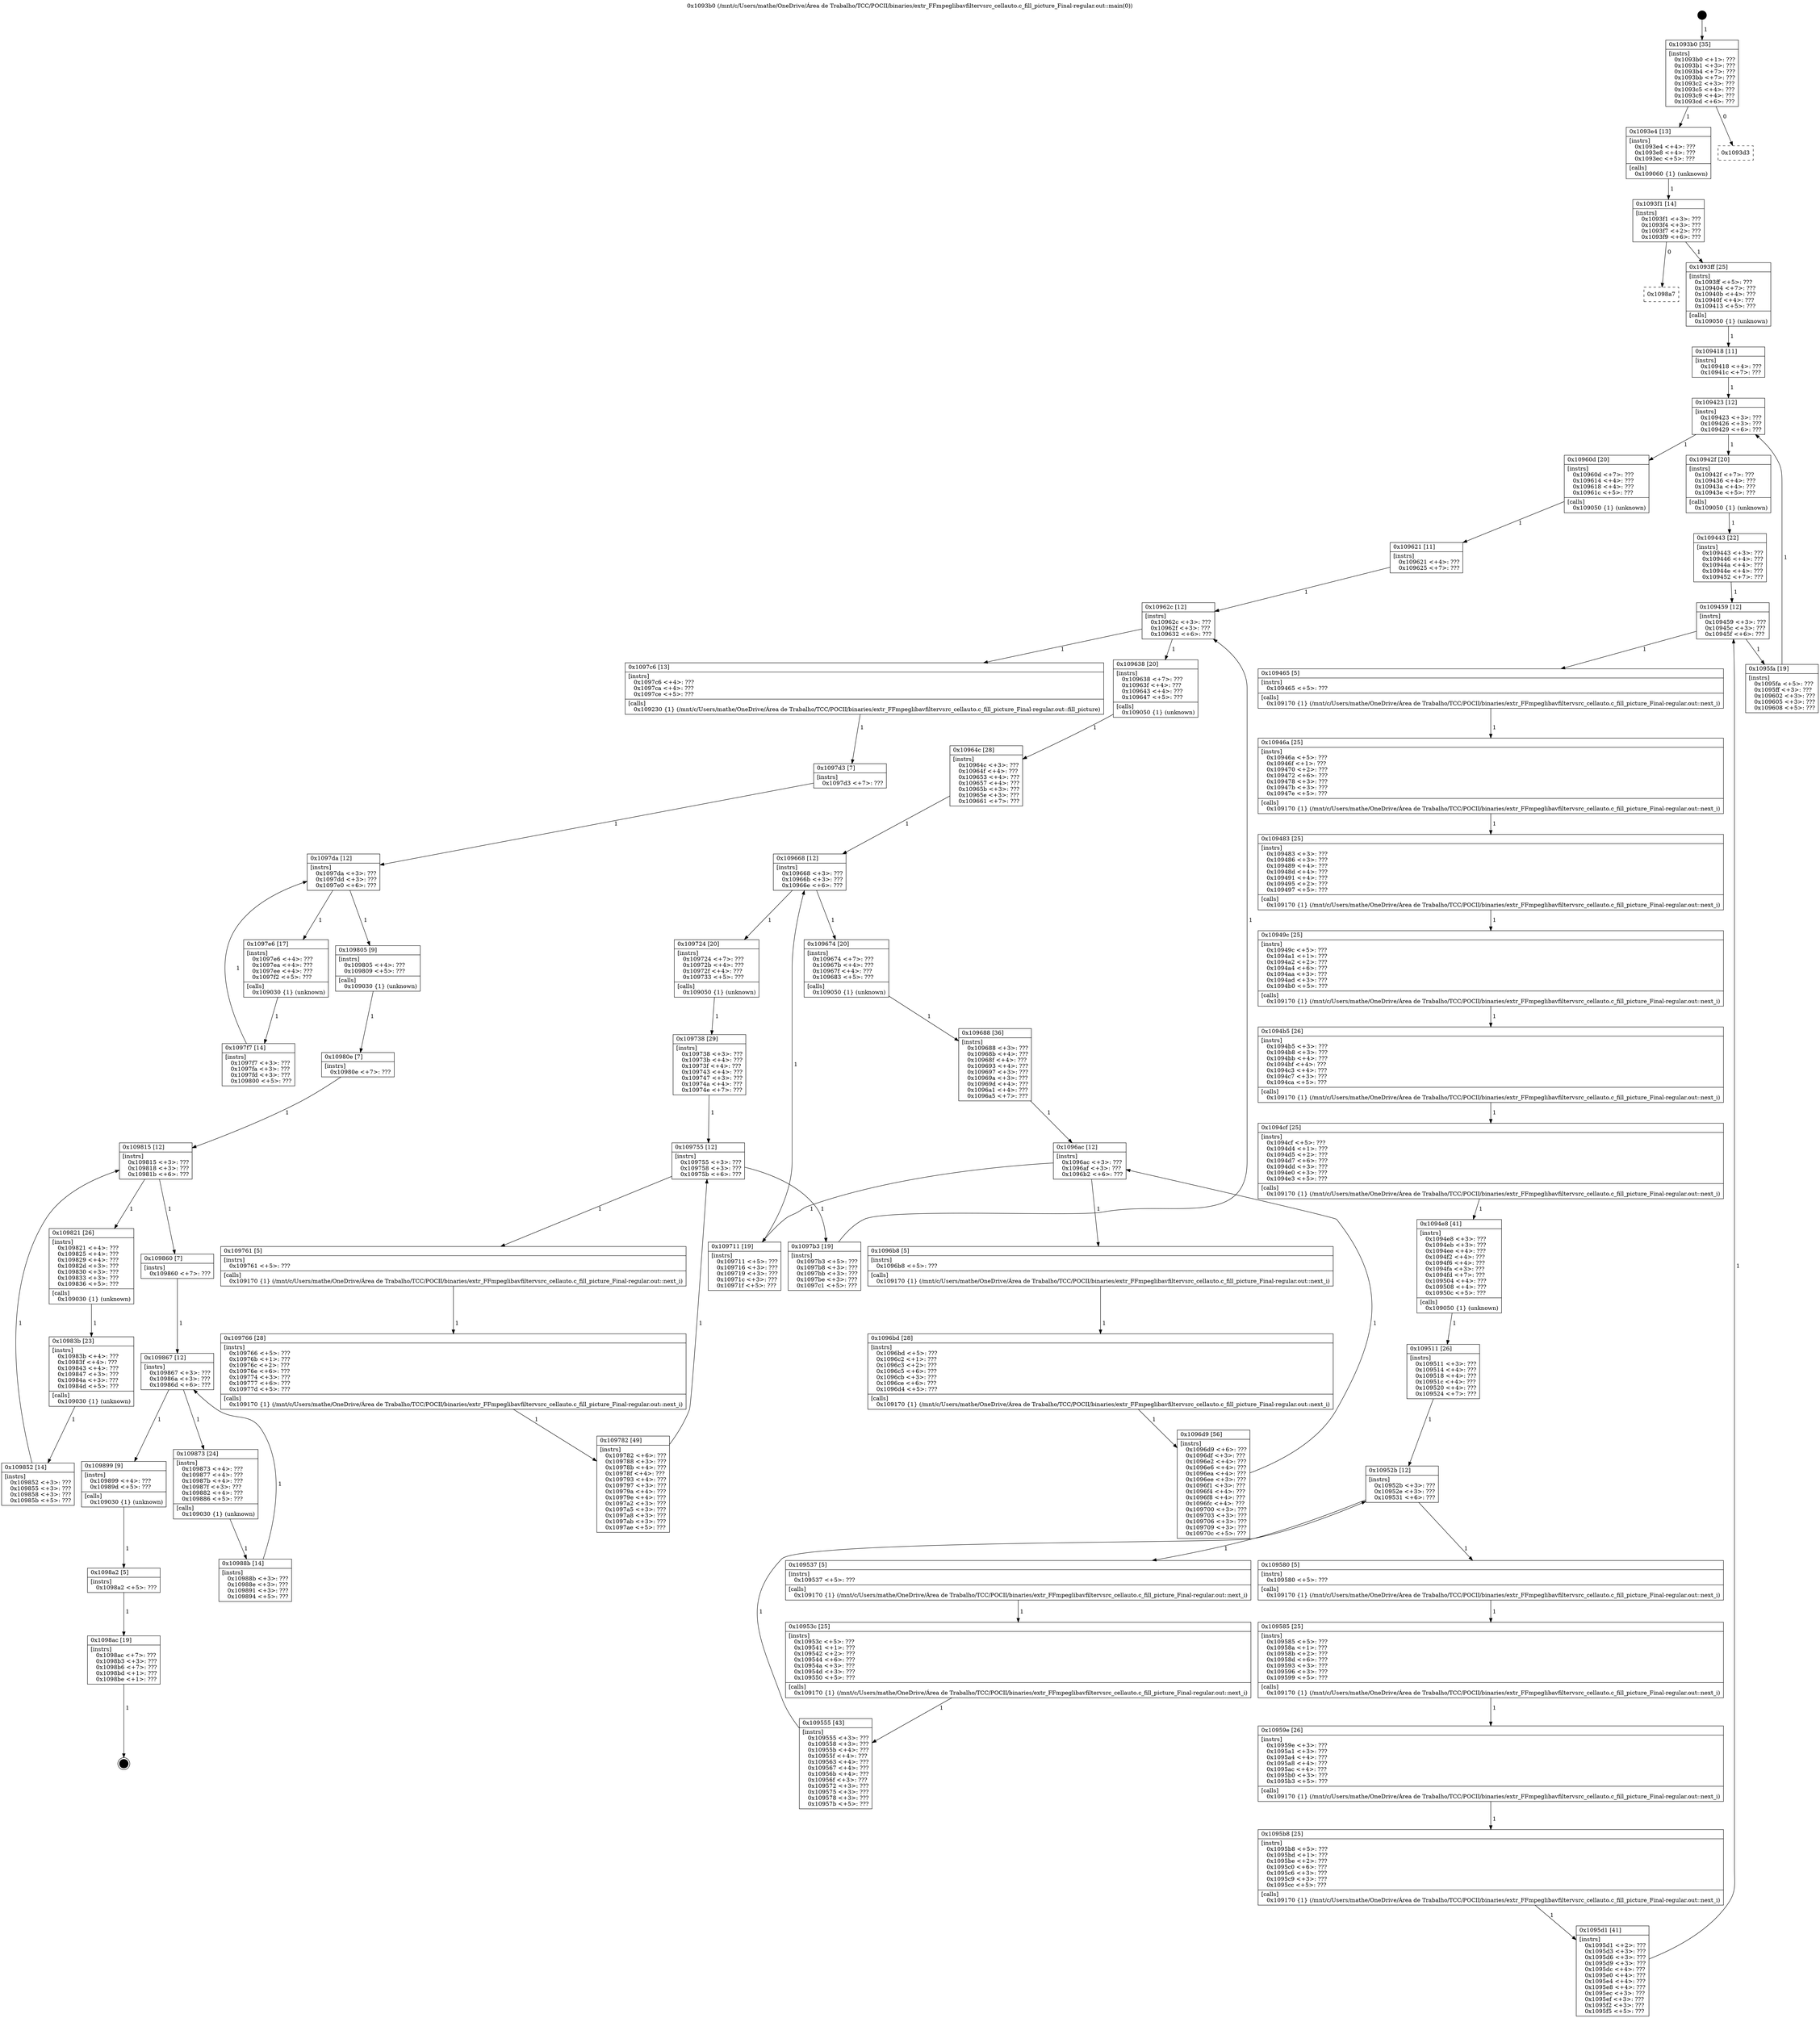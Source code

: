digraph "0x1093b0" {
  label = "0x1093b0 (/mnt/c/Users/mathe/OneDrive/Área de Trabalho/TCC/POCII/binaries/extr_FFmpeglibavfiltervsrc_cellauto.c_fill_picture_Final-regular.out::main(0))"
  labelloc = "t"
  node[shape=record]

  Entry [label="",width=0.3,height=0.3,shape=circle,fillcolor=black,style=filled]
  "0x1093b0" [label="{
     0x1093b0 [35]\l
     | [instrs]\l
     &nbsp;&nbsp;0x1093b0 \<+1\>: ???\l
     &nbsp;&nbsp;0x1093b1 \<+3\>: ???\l
     &nbsp;&nbsp;0x1093b4 \<+7\>: ???\l
     &nbsp;&nbsp;0x1093bb \<+7\>: ???\l
     &nbsp;&nbsp;0x1093c2 \<+3\>: ???\l
     &nbsp;&nbsp;0x1093c5 \<+4\>: ???\l
     &nbsp;&nbsp;0x1093c9 \<+4\>: ???\l
     &nbsp;&nbsp;0x1093cd \<+6\>: ???\l
  }"]
  "0x1093e4" [label="{
     0x1093e4 [13]\l
     | [instrs]\l
     &nbsp;&nbsp;0x1093e4 \<+4\>: ???\l
     &nbsp;&nbsp;0x1093e8 \<+4\>: ???\l
     &nbsp;&nbsp;0x1093ec \<+5\>: ???\l
     | [calls]\l
     &nbsp;&nbsp;0x109060 \{1\} (unknown)\l
  }"]
  "0x1093d3" [label="{
     0x1093d3\l
  }", style=dashed]
  "0x1093f1" [label="{
     0x1093f1 [14]\l
     | [instrs]\l
     &nbsp;&nbsp;0x1093f1 \<+3\>: ???\l
     &nbsp;&nbsp;0x1093f4 \<+3\>: ???\l
     &nbsp;&nbsp;0x1093f7 \<+2\>: ???\l
     &nbsp;&nbsp;0x1093f9 \<+6\>: ???\l
  }"]
  "0x1098a7" [label="{
     0x1098a7\l
  }", style=dashed]
  "0x1093ff" [label="{
     0x1093ff [25]\l
     | [instrs]\l
     &nbsp;&nbsp;0x1093ff \<+5\>: ???\l
     &nbsp;&nbsp;0x109404 \<+7\>: ???\l
     &nbsp;&nbsp;0x10940b \<+4\>: ???\l
     &nbsp;&nbsp;0x10940f \<+4\>: ???\l
     &nbsp;&nbsp;0x109413 \<+5\>: ???\l
     | [calls]\l
     &nbsp;&nbsp;0x109050 \{1\} (unknown)\l
  }"]
  Exit [label="",width=0.3,height=0.3,shape=circle,fillcolor=black,style=filled,peripheries=2]
  "0x109423" [label="{
     0x109423 [12]\l
     | [instrs]\l
     &nbsp;&nbsp;0x109423 \<+3\>: ???\l
     &nbsp;&nbsp;0x109426 \<+3\>: ???\l
     &nbsp;&nbsp;0x109429 \<+6\>: ???\l
  }"]
  "0x10960d" [label="{
     0x10960d [20]\l
     | [instrs]\l
     &nbsp;&nbsp;0x10960d \<+7\>: ???\l
     &nbsp;&nbsp;0x109614 \<+4\>: ???\l
     &nbsp;&nbsp;0x109618 \<+4\>: ???\l
     &nbsp;&nbsp;0x10961c \<+5\>: ???\l
     | [calls]\l
     &nbsp;&nbsp;0x109050 \{1\} (unknown)\l
  }"]
  "0x10942f" [label="{
     0x10942f [20]\l
     | [instrs]\l
     &nbsp;&nbsp;0x10942f \<+7\>: ???\l
     &nbsp;&nbsp;0x109436 \<+4\>: ???\l
     &nbsp;&nbsp;0x10943a \<+4\>: ???\l
     &nbsp;&nbsp;0x10943e \<+5\>: ???\l
     | [calls]\l
     &nbsp;&nbsp;0x109050 \{1\} (unknown)\l
  }"]
  "0x109459" [label="{
     0x109459 [12]\l
     | [instrs]\l
     &nbsp;&nbsp;0x109459 \<+3\>: ???\l
     &nbsp;&nbsp;0x10945c \<+3\>: ???\l
     &nbsp;&nbsp;0x10945f \<+6\>: ???\l
  }"]
  "0x1095fa" [label="{
     0x1095fa [19]\l
     | [instrs]\l
     &nbsp;&nbsp;0x1095fa \<+5\>: ???\l
     &nbsp;&nbsp;0x1095ff \<+3\>: ???\l
     &nbsp;&nbsp;0x109602 \<+3\>: ???\l
     &nbsp;&nbsp;0x109605 \<+3\>: ???\l
     &nbsp;&nbsp;0x109608 \<+5\>: ???\l
  }"]
  "0x109465" [label="{
     0x109465 [5]\l
     | [instrs]\l
     &nbsp;&nbsp;0x109465 \<+5\>: ???\l
     | [calls]\l
     &nbsp;&nbsp;0x109170 \{1\} (/mnt/c/Users/mathe/OneDrive/Área de Trabalho/TCC/POCII/binaries/extr_FFmpeglibavfiltervsrc_cellauto.c_fill_picture_Final-regular.out::next_i)\l
  }"]
  "0x10946a" [label="{
     0x10946a [25]\l
     | [instrs]\l
     &nbsp;&nbsp;0x10946a \<+5\>: ???\l
     &nbsp;&nbsp;0x10946f \<+1\>: ???\l
     &nbsp;&nbsp;0x109470 \<+2\>: ???\l
     &nbsp;&nbsp;0x109472 \<+6\>: ???\l
     &nbsp;&nbsp;0x109478 \<+3\>: ???\l
     &nbsp;&nbsp;0x10947b \<+3\>: ???\l
     &nbsp;&nbsp;0x10947e \<+5\>: ???\l
     | [calls]\l
     &nbsp;&nbsp;0x109170 \{1\} (/mnt/c/Users/mathe/OneDrive/Área de Trabalho/TCC/POCII/binaries/extr_FFmpeglibavfiltervsrc_cellauto.c_fill_picture_Final-regular.out::next_i)\l
  }"]
  "0x109483" [label="{
     0x109483 [25]\l
     | [instrs]\l
     &nbsp;&nbsp;0x109483 \<+3\>: ???\l
     &nbsp;&nbsp;0x109486 \<+3\>: ???\l
     &nbsp;&nbsp;0x109489 \<+4\>: ???\l
     &nbsp;&nbsp;0x10948d \<+4\>: ???\l
     &nbsp;&nbsp;0x109491 \<+4\>: ???\l
     &nbsp;&nbsp;0x109495 \<+2\>: ???\l
     &nbsp;&nbsp;0x109497 \<+5\>: ???\l
     | [calls]\l
     &nbsp;&nbsp;0x109170 \{1\} (/mnt/c/Users/mathe/OneDrive/Área de Trabalho/TCC/POCII/binaries/extr_FFmpeglibavfiltervsrc_cellauto.c_fill_picture_Final-regular.out::next_i)\l
  }"]
  "0x10949c" [label="{
     0x10949c [25]\l
     | [instrs]\l
     &nbsp;&nbsp;0x10949c \<+5\>: ???\l
     &nbsp;&nbsp;0x1094a1 \<+1\>: ???\l
     &nbsp;&nbsp;0x1094a2 \<+2\>: ???\l
     &nbsp;&nbsp;0x1094a4 \<+6\>: ???\l
     &nbsp;&nbsp;0x1094aa \<+3\>: ???\l
     &nbsp;&nbsp;0x1094ad \<+3\>: ???\l
     &nbsp;&nbsp;0x1094b0 \<+5\>: ???\l
     | [calls]\l
     &nbsp;&nbsp;0x109170 \{1\} (/mnt/c/Users/mathe/OneDrive/Área de Trabalho/TCC/POCII/binaries/extr_FFmpeglibavfiltervsrc_cellauto.c_fill_picture_Final-regular.out::next_i)\l
  }"]
  "0x1094b5" [label="{
     0x1094b5 [26]\l
     | [instrs]\l
     &nbsp;&nbsp;0x1094b5 \<+3\>: ???\l
     &nbsp;&nbsp;0x1094b8 \<+3\>: ???\l
     &nbsp;&nbsp;0x1094bb \<+4\>: ???\l
     &nbsp;&nbsp;0x1094bf \<+4\>: ???\l
     &nbsp;&nbsp;0x1094c3 \<+4\>: ???\l
     &nbsp;&nbsp;0x1094c7 \<+3\>: ???\l
     &nbsp;&nbsp;0x1094ca \<+5\>: ???\l
     | [calls]\l
     &nbsp;&nbsp;0x109170 \{1\} (/mnt/c/Users/mathe/OneDrive/Área de Trabalho/TCC/POCII/binaries/extr_FFmpeglibavfiltervsrc_cellauto.c_fill_picture_Final-regular.out::next_i)\l
  }"]
  "0x1094cf" [label="{
     0x1094cf [25]\l
     | [instrs]\l
     &nbsp;&nbsp;0x1094cf \<+5\>: ???\l
     &nbsp;&nbsp;0x1094d4 \<+1\>: ???\l
     &nbsp;&nbsp;0x1094d5 \<+2\>: ???\l
     &nbsp;&nbsp;0x1094d7 \<+6\>: ???\l
     &nbsp;&nbsp;0x1094dd \<+3\>: ???\l
     &nbsp;&nbsp;0x1094e0 \<+3\>: ???\l
     &nbsp;&nbsp;0x1094e3 \<+5\>: ???\l
     | [calls]\l
     &nbsp;&nbsp;0x109170 \{1\} (/mnt/c/Users/mathe/OneDrive/Área de Trabalho/TCC/POCII/binaries/extr_FFmpeglibavfiltervsrc_cellauto.c_fill_picture_Final-regular.out::next_i)\l
  }"]
  "0x1094e8" [label="{
     0x1094e8 [41]\l
     | [instrs]\l
     &nbsp;&nbsp;0x1094e8 \<+3\>: ???\l
     &nbsp;&nbsp;0x1094eb \<+3\>: ???\l
     &nbsp;&nbsp;0x1094ee \<+4\>: ???\l
     &nbsp;&nbsp;0x1094f2 \<+4\>: ???\l
     &nbsp;&nbsp;0x1094f6 \<+4\>: ???\l
     &nbsp;&nbsp;0x1094fa \<+3\>: ???\l
     &nbsp;&nbsp;0x1094fd \<+7\>: ???\l
     &nbsp;&nbsp;0x109504 \<+4\>: ???\l
     &nbsp;&nbsp;0x109508 \<+4\>: ???\l
     &nbsp;&nbsp;0x10950c \<+5\>: ???\l
     | [calls]\l
     &nbsp;&nbsp;0x109050 \{1\} (unknown)\l
  }"]
  "0x10952b" [label="{
     0x10952b [12]\l
     | [instrs]\l
     &nbsp;&nbsp;0x10952b \<+3\>: ???\l
     &nbsp;&nbsp;0x10952e \<+3\>: ???\l
     &nbsp;&nbsp;0x109531 \<+6\>: ???\l
  }"]
  "0x109580" [label="{
     0x109580 [5]\l
     | [instrs]\l
     &nbsp;&nbsp;0x109580 \<+5\>: ???\l
     | [calls]\l
     &nbsp;&nbsp;0x109170 \{1\} (/mnt/c/Users/mathe/OneDrive/Área de Trabalho/TCC/POCII/binaries/extr_FFmpeglibavfiltervsrc_cellauto.c_fill_picture_Final-regular.out::next_i)\l
  }"]
  "0x109537" [label="{
     0x109537 [5]\l
     | [instrs]\l
     &nbsp;&nbsp;0x109537 \<+5\>: ???\l
     | [calls]\l
     &nbsp;&nbsp;0x109170 \{1\} (/mnt/c/Users/mathe/OneDrive/Área de Trabalho/TCC/POCII/binaries/extr_FFmpeglibavfiltervsrc_cellauto.c_fill_picture_Final-regular.out::next_i)\l
  }"]
  "0x10953c" [label="{
     0x10953c [25]\l
     | [instrs]\l
     &nbsp;&nbsp;0x10953c \<+5\>: ???\l
     &nbsp;&nbsp;0x109541 \<+1\>: ???\l
     &nbsp;&nbsp;0x109542 \<+2\>: ???\l
     &nbsp;&nbsp;0x109544 \<+6\>: ???\l
     &nbsp;&nbsp;0x10954a \<+3\>: ???\l
     &nbsp;&nbsp;0x10954d \<+3\>: ???\l
     &nbsp;&nbsp;0x109550 \<+5\>: ???\l
     | [calls]\l
     &nbsp;&nbsp;0x109170 \{1\} (/mnt/c/Users/mathe/OneDrive/Área de Trabalho/TCC/POCII/binaries/extr_FFmpeglibavfiltervsrc_cellauto.c_fill_picture_Final-regular.out::next_i)\l
  }"]
  "0x109555" [label="{
     0x109555 [43]\l
     | [instrs]\l
     &nbsp;&nbsp;0x109555 \<+3\>: ???\l
     &nbsp;&nbsp;0x109558 \<+3\>: ???\l
     &nbsp;&nbsp;0x10955b \<+4\>: ???\l
     &nbsp;&nbsp;0x10955f \<+4\>: ???\l
     &nbsp;&nbsp;0x109563 \<+4\>: ???\l
     &nbsp;&nbsp;0x109567 \<+4\>: ???\l
     &nbsp;&nbsp;0x10956b \<+4\>: ???\l
     &nbsp;&nbsp;0x10956f \<+3\>: ???\l
     &nbsp;&nbsp;0x109572 \<+3\>: ???\l
     &nbsp;&nbsp;0x109575 \<+3\>: ???\l
     &nbsp;&nbsp;0x109578 \<+3\>: ???\l
     &nbsp;&nbsp;0x10957b \<+5\>: ???\l
  }"]
  "0x109511" [label="{
     0x109511 [26]\l
     | [instrs]\l
     &nbsp;&nbsp;0x109511 \<+3\>: ???\l
     &nbsp;&nbsp;0x109514 \<+4\>: ???\l
     &nbsp;&nbsp;0x109518 \<+4\>: ???\l
     &nbsp;&nbsp;0x10951c \<+4\>: ???\l
     &nbsp;&nbsp;0x109520 \<+4\>: ???\l
     &nbsp;&nbsp;0x109524 \<+7\>: ???\l
  }"]
  "0x109585" [label="{
     0x109585 [25]\l
     | [instrs]\l
     &nbsp;&nbsp;0x109585 \<+5\>: ???\l
     &nbsp;&nbsp;0x10958a \<+1\>: ???\l
     &nbsp;&nbsp;0x10958b \<+2\>: ???\l
     &nbsp;&nbsp;0x10958d \<+6\>: ???\l
     &nbsp;&nbsp;0x109593 \<+3\>: ???\l
     &nbsp;&nbsp;0x109596 \<+3\>: ???\l
     &nbsp;&nbsp;0x109599 \<+5\>: ???\l
     | [calls]\l
     &nbsp;&nbsp;0x109170 \{1\} (/mnt/c/Users/mathe/OneDrive/Área de Trabalho/TCC/POCII/binaries/extr_FFmpeglibavfiltervsrc_cellauto.c_fill_picture_Final-regular.out::next_i)\l
  }"]
  "0x10959e" [label="{
     0x10959e [26]\l
     | [instrs]\l
     &nbsp;&nbsp;0x10959e \<+3\>: ???\l
     &nbsp;&nbsp;0x1095a1 \<+3\>: ???\l
     &nbsp;&nbsp;0x1095a4 \<+4\>: ???\l
     &nbsp;&nbsp;0x1095a8 \<+4\>: ???\l
     &nbsp;&nbsp;0x1095ac \<+4\>: ???\l
     &nbsp;&nbsp;0x1095b0 \<+3\>: ???\l
     &nbsp;&nbsp;0x1095b3 \<+5\>: ???\l
     | [calls]\l
     &nbsp;&nbsp;0x109170 \{1\} (/mnt/c/Users/mathe/OneDrive/Área de Trabalho/TCC/POCII/binaries/extr_FFmpeglibavfiltervsrc_cellauto.c_fill_picture_Final-regular.out::next_i)\l
  }"]
  "0x1095b8" [label="{
     0x1095b8 [25]\l
     | [instrs]\l
     &nbsp;&nbsp;0x1095b8 \<+5\>: ???\l
     &nbsp;&nbsp;0x1095bd \<+1\>: ???\l
     &nbsp;&nbsp;0x1095be \<+2\>: ???\l
     &nbsp;&nbsp;0x1095c0 \<+6\>: ???\l
     &nbsp;&nbsp;0x1095c6 \<+3\>: ???\l
     &nbsp;&nbsp;0x1095c9 \<+3\>: ???\l
     &nbsp;&nbsp;0x1095cc \<+5\>: ???\l
     | [calls]\l
     &nbsp;&nbsp;0x109170 \{1\} (/mnt/c/Users/mathe/OneDrive/Área de Trabalho/TCC/POCII/binaries/extr_FFmpeglibavfiltervsrc_cellauto.c_fill_picture_Final-regular.out::next_i)\l
  }"]
  "0x1095d1" [label="{
     0x1095d1 [41]\l
     | [instrs]\l
     &nbsp;&nbsp;0x1095d1 \<+2\>: ???\l
     &nbsp;&nbsp;0x1095d3 \<+3\>: ???\l
     &nbsp;&nbsp;0x1095d6 \<+3\>: ???\l
     &nbsp;&nbsp;0x1095d9 \<+3\>: ???\l
     &nbsp;&nbsp;0x1095dc \<+4\>: ???\l
     &nbsp;&nbsp;0x1095e0 \<+4\>: ???\l
     &nbsp;&nbsp;0x1095e4 \<+4\>: ???\l
     &nbsp;&nbsp;0x1095e8 \<+4\>: ???\l
     &nbsp;&nbsp;0x1095ec \<+3\>: ???\l
     &nbsp;&nbsp;0x1095ef \<+3\>: ???\l
     &nbsp;&nbsp;0x1095f2 \<+3\>: ???\l
     &nbsp;&nbsp;0x1095f5 \<+5\>: ???\l
  }"]
  "0x109443" [label="{
     0x109443 [22]\l
     | [instrs]\l
     &nbsp;&nbsp;0x109443 \<+3\>: ???\l
     &nbsp;&nbsp;0x109446 \<+4\>: ???\l
     &nbsp;&nbsp;0x10944a \<+4\>: ???\l
     &nbsp;&nbsp;0x10944e \<+4\>: ???\l
     &nbsp;&nbsp;0x109452 \<+7\>: ???\l
  }"]
  "0x1098ac" [label="{
     0x1098ac [19]\l
     | [instrs]\l
     &nbsp;&nbsp;0x1098ac \<+7\>: ???\l
     &nbsp;&nbsp;0x1098b3 \<+3\>: ???\l
     &nbsp;&nbsp;0x1098b6 \<+7\>: ???\l
     &nbsp;&nbsp;0x1098bd \<+1\>: ???\l
     &nbsp;&nbsp;0x1098be \<+1\>: ???\l
  }"]
  "0x109418" [label="{
     0x109418 [11]\l
     | [instrs]\l
     &nbsp;&nbsp;0x109418 \<+4\>: ???\l
     &nbsp;&nbsp;0x10941c \<+7\>: ???\l
  }"]
  "0x10962c" [label="{
     0x10962c [12]\l
     | [instrs]\l
     &nbsp;&nbsp;0x10962c \<+3\>: ???\l
     &nbsp;&nbsp;0x10962f \<+3\>: ???\l
     &nbsp;&nbsp;0x109632 \<+6\>: ???\l
  }"]
  "0x1097c6" [label="{
     0x1097c6 [13]\l
     | [instrs]\l
     &nbsp;&nbsp;0x1097c6 \<+4\>: ???\l
     &nbsp;&nbsp;0x1097ca \<+4\>: ???\l
     &nbsp;&nbsp;0x1097ce \<+5\>: ???\l
     | [calls]\l
     &nbsp;&nbsp;0x109230 \{1\} (/mnt/c/Users/mathe/OneDrive/Área de Trabalho/TCC/POCII/binaries/extr_FFmpeglibavfiltervsrc_cellauto.c_fill_picture_Final-regular.out::fill_picture)\l
  }"]
  "0x109638" [label="{
     0x109638 [20]\l
     | [instrs]\l
     &nbsp;&nbsp;0x109638 \<+7\>: ???\l
     &nbsp;&nbsp;0x10963f \<+4\>: ???\l
     &nbsp;&nbsp;0x109643 \<+4\>: ???\l
     &nbsp;&nbsp;0x109647 \<+5\>: ???\l
     | [calls]\l
     &nbsp;&nbsp;0x109050 \{1\} (unknown)\l
  }"]
  "0x109668" [label="{
     0x109668 [12]\l
     | [instrs]\l
     &nbsp;&nbsp;0x109668 \<+3\>: ???\l
     &nbsp;&nbsp;0x10966b \<+3\>: ???\l
     &nbsp;&nbsp;0x10966e \<+6\>: ???\l
  }"]
  "0x109724" [label="{
     0x109724 [20]\l
     | [instrs]\l
     &nbsp;&nbsp;0x109724 \<+7\>: ???\l
     &nbsp;&nbsp;0x10972b \<+4\>: ???\l
     &nbsp;&nbsp;0x10972f \<+4\>: ???\l
     &nbsp;&nbsp;0x109733 \<+5\>: ???\l
     | [calls]\l
     &nbsp;&nbsp;0x109050 \{1\} (unknown)\l
  }"]
  "0x109674" [label="{
     0x109674 [20]\l
     | [instrs]\l
     &nbsp;&nbsp;0x109674 \<+7\>: ???\l
     &nbsp;&nbsp;0x10967b \<+4\>: ???\l
     &nbsp;&nbsp;0x10967f \<+4\>: ???\l
     &nbsp;&nbsp;0x109683 \<+5\>: ???\l
     | [calls]\l
     &nbsp;&nbsp;0x109050 \{1\} (unknown)\l
  }"]
  "0x1096ac" [label="{
     0x1096ac [12]\l
     | [instrs]\l
     &nbsp;&nbsp;0x1096ac \<+3\>: ???\l
     &nbsp;&nbsp;0x1096af \<+3\>: ???\l
     &nbsp;&nbsp;0x1096b2 \<+6\>: ???\l
  }"]
  "0x109711" [label="{
     0x109711 [19]\l
     | [instrs]\l
     &nbsp;&nbsp;0x109711 \<+5\>: ???\l
     &nbsp;&nbsp;0x109716 \<+3\>: ???\l
     &nbsp;&nbsp;0x109719 \<+3\>: ???\l
     &nbsp;&nbsp;0x10971c \<+3\>: ???\l
     &nbsp;&nbsp;0x10971f \<+5\>: ???\l
  }"]
  "0x1096b8" [label="{
     0x1096b8 [5]\l
     | [instrs]\l
     &nbsp;&nbsp;0x1096b8 \<+5\>: ???\l
     | [calls]\l
     &nbsp;&nbsp;0x109170 \{1\} (/mnt/c/Users/mathe/OneDrive/Área de Trabalho/TCC/POCII/binaries/extr_FFmpeglibavfiltervsrc_cellauto.c_fill_picture_Final-regular.out::next_i)\l
  }"]
  "0x1096bd" [label="{
     0x1096bd [28]\l
     | [instrs]\l
     &nbsp;&nbsp;0x1096bd \<+5\>: ???\l
     &nbsp;&nbsp;0x1096c2 \<+1\>: ???\l
     &nbsp;&nbsp;0x1096c3 \<+2\>: ???\l
     &nbsp;&nbsp;0x1096c5 \<+6\>: ???\l
     &nbsp;&nbsp;0x1096cb \<+3\>: ???\l
     &nbsp;&nbsp;0x1096ce \<+6\>: ???\l
     &nbsp;&nbsp;0x1096d4 \<+5\>: ???\l
     | [calls]\l
     &nbsp;&nbsp;0x109170 \{1\} (/mnt/c/Users/mathe/OneDrive/Área de Trabalho/TCC/POCII/binaries/extr_FFmpeglibavfiltervsrc_cellauto.c_fill_picture_Final-regular.out::next_i)\l
  }"]
  "0x1096d9" [label="{
     0x1096d9 [56]\l
     | [instrs]\l
     &nbsp;&nbsp;0x1096d9 \<+6\>: ???\l
     &nbsp;&nbsp;0x1096df \<+3\>: ???\l
     &nbsp;&nbsp;0x1096e2 \<+4\>: ???\l
     &nbsp;&nbsp;0x1096e6 \<+4\>: ???\l
     &nbsp;&nbsp;0x1096ea \<+4\>: ???\l
     &nbsp;&nbsp;0x1096ee \<+3\>: ???\l
     &nbsp;&nbsp;0x1096f1 \<+3\>: ???\l
     &nbsp;&nbsp;0x1096f4 \<+4\>: ???\l
     &nbsp;&nbsp;0x1096f8 \<+4\>: ???\l
     &nbsp;&nbsp;0x1096fc \<+4\>: ???\l
     &nbsp;&nbsp;0x109700 \<+3\>: ???\l
     &nbsp;&nbsp;0x109703 \<+3\>: ???\l
     &nbsp;&nbsp;0x109706 \<+3\>: ???\l
     &nbsp;&nbsp;0x109709 \<+3\>: ???\l
     &nbsp;&nbsp;0x10970c \<+5\>: ???\l
  }"]
  "0x109688" [label="{
     0x109688 [36]\l
     | [instrs]\l
     &nbsp;&nbsp;0x109688 \<+3\>: ???\l
     &nbsp;&nbsp;0x10968b \<+4\>: ???\l
     &nbsp;&nbsp;0x10968f \<+4\>: ???\l
     &nbsp;&nbsp;0x109693 \<+4\>: ???\l
     &nbsp;&nbsp;0x109697 \<+3\>: ???\l
     &nbsp;&nbsp;0x10969a \<+3\>: ???\l
     &nbsp;&nbsp;0x10969d \<+4\>: ???\l
     &nbsp;&nbsp;0x1096a1 \<+4\>: ???\l
     &nbsp;&nbsp;0x1096a5 \<+7\>: ???\l
  }"]
  "0x1098a2" [label="{
     0x1098a2 [5]\l
     | [instrs]\l
     &nbsp;&nbsp;0x1098a2 \<+5\>: ???\l
  }"]
  "0x10964c" [label="{
     0x10964c [28]\l
     | [instrs]\l
     &nbsp;&nbsp;0x10964c \<+3\>: ???\l
     &nbsp;&nbsp;0x10964f \<+4\>: ???\l
     &nbsp;&nbsp;0x109653 \<+4\>: ???\l
     &nbsp;&nbsp;0x109657 \<+4\>: ???\l
     &nbsp;&nbsp;0x10965b \<+3\>: ???\l
     &nbsp;&nbsp;0x10965e \<+3\>: ???\l
     &nbsp;&nbsp;0x109661 \<+7\>: ???\l
  }"]
  "0x109755" [label="{
     0x109755 [12]\l
     | [instrs]\l
     &nbsp;&nbsp;0x109755 \<+3\>: ???\l
     &nbsp;&nbsp;0x109758 \<+3\>: ???\l
     &nbsp;&nbsp;0x10975b \<+6\>: ???\l
  }"]
  "0x1097b3" [label="{
     0x1097b3 [19]\l
     | [instrs]\l
     &nbsp;&nbsp;0x1097b3 \<+5\>: ???\l
     &nbsp;&nbsp;0x1097b8 \<+3\>: ???\l
     &nbsp;&nbsp;0x1097bb \<+3\>: ???\l
     &nbsp;&nbsp;0x1097be \<+3\>: ???\l
     &nbsp;&nbsp;0x1097c1 \<+5\>: ???\l
  }"]
  "0x109761" [label="{
     0x109761 [5]\l
     | [instrs]\l
     &nbsp;&nbsp;0x109761 \<+5\>: ???\l
     | [calls]\l
     &nbsp;&nbsp;0x109170 \{1\} (/mnt/c/Users/mathe/OneDrive/Área de Trabalho/TCC/POCII/binaries/extr_FFmpeglibavfiltervsrc_cellauto.c_fill_picture_Final-regular.out::next_i)\l
  }"]
  "0x109766" [label="{
     0x109766 [28]\l
     | [instrs]\l
     &nbsp;&nbsp;0x109766 \<+5\>: ???\l
     &nbsp;&nbsp;0x10976b \<+1\>: ???\l
     &nbsp;&nbsp;0x10976c \<+2\>: ???\l
     &nbsp;&nbsp;0x10976e \<+6\>: ???\l
     &nbsp;&nbsp;0x109774 \<+3\>: ???\l
     &nbsp;&nbsp;0x109777 \<+6\>: ???\l
     &nbsp;&nbsp;0x10977d \<+5\>: ???\l
     | [calls]\l
     &nbsp;&nbsp;0x109170 \{1\} (/mnt/c/Users/mathe/OneDrive/Área de Trabalho/TCC/POCII/binaries/extr_FFmpeglibavfiltervsrc_cellauto.c_fill_picture_Final-regular.out::next_i)\l
  }"]
  "0x109782" [label="{
     0x109782 [49]\l
     | [instrs]\l
     &nbsp;&nbsp;0x109782 \<+6\>: ???\l
     &nbsp;&nbsp;0x109788 \<+3\>: ???\l
     &nbsp;&nbsp;0x10978b \<+4\>: ???\l
     &nbsp;&nbsp;0x10978f \<+4\>: ???\l
     &nbsp;&nbsp;0x109793 \<+4\>: ???\l
     &nbsp;&nbsp;0x109797 \<+3\>: ???\l
     &nbsp;&nbsp;0x10979a \<+4\>: ???\l
     &nbsp;&nbsp;0x10979e \<+4\>: ???\l
     &nbsp;&nbsp;0x1097a2 \<+3\>: ???\l
     &nbsp;&nbsp;0x1097a5 \<+3\>: ???\l
     &nbsp;&nbsp;0x1097a8 \<+3\>: ???\l
     &nbsp;&nbsp;0x1097ab \<+3\>: ???\l
     &nbsp;&nbsp;0x1097ae \<+5\>: ???\l
  }"]
  "0x109738" [label="{
     0x109738 [29]\l
     | [instrs]\l
     &nbsp;&nbsp;0x109738 \<+3\>: ???\l
     &nbsp;&nbsp;0x10973b \<+4\>: ???\l
     &nbsp;&nbsp;0x10973f \<+4\>: ???\l
     &nbsp;&nbsp;0x109743 \<+4\>: ???\l
     &nbsp;&nbsp;0x109747 \<+3\>: ???\l
     &nbsp;&nbsp;0x10974a \<+4\>: ???\l
     &nbsp;&nbsp;0x10974e \<+7\>: ???\l
  }"]
  "0x109860" [label="{
     0x109860 [7]\l
     | [instrs]\l
     &nbsp;&nbsp;0x109860 \<+7\>: ???\l
  }"]
  "0x109621" [label="{
     0x109621 [11]\l
     | [instrs]\l
     &nbsp;&nbsp;0x109621 \<+4\>: ???\l
     &nbsp;&nbsp;0x109625 \<+7\>: ???\l
  }"]
  "0x1097da" [label="{
     0x1097da [12]\l
     | [instrs]\l
     &nbsp;&nbsp;0x1097da \<+3\>: ???\l
     &nbsp;&nbsp;0x1097dd \<+3\>: ???\l
     &nbsp;&nbsp;0x1097e0 \<+6\>: ???\l
  }"]
  "0x109805" [label="{
     0x109805 [9]\l
     | [instrs]\l
     &nbsp;&nbsp;0x109805 \<+4\>: ???\l
     &nbsp;&nbsp;0x109809 \<+5\>: ???\l
     | [calls]\l
     &nbsp;&nbsp;0x109030 \{1\} (unknown)\l
  }"]
  "0x1097e6" [label="{
     0x1097e6 [17]\l
     | [instrs]\l
     &nbsp;&nbsp;0x1097e6 \<+4\>: ???\l
     &nbsp;&nbsp;0x1097ea \<+4\>: ???\l
     &nbsp;&nbsp;0x1097ee \<+4\>: ???\l
     &nbsp;&nbsp;0x1097f2 \<+5\>: ???\l
     | [calls]\l
     &nbsp;&nbsp;0x109030 \{1\} (unknown)\l
  }"]
  "0x1097f7" [label="{
     0x1097f7 [14]\l
     | [instrs]\l
     &nbsp;&nbsp;0x1097f7 \<+3\>: ???\l
     &nbsp;&nbsp;0x1097fa \<+3\>: ???\l
     &nbsp;&nbsp;0x1097fd \<+3\>: ???\l
     &nbsp;&nbsp;0x109800 \<+5\>: ???\l
  }"]
  "0x1097d3" [label="{
     0x1097d3 [7]\l
     | [instrs]\l
     &nbsp;&nbsp;0x1097d3 \<+7\>: ???\l
  }"]
  "0x109815" [label="{
     0x109815 [12]\l
     | [instrs]\l
     &nbsp;&nbsp;0x109815 \<+3\>: ???\l
     &nbsp;&nbsp;0x109818 \<+3\>: ???\l
     &nbsp;&nbsp;0x10981b \<+6\>: ???\l
  }"]
  "0x109867" [label="{
     0x109867 [12]\l
     | [instrs]\l
     &nbsp;&nbsp;0x109867 \<+3\>: ???\l
     &nbsp;&nbsp;0x10986a \<+3\>: ???\l
     &nbsp;&nbsp;0x10986d \<+6\>: ???\l
  }"]
  "0x109821" [label="{
     0x109821 [26]\l
     | [instrs]\l
     &nbsp;&nbsp;0x109821 \<+4\>: ???\l
     &nbsp;&nbsp;0x109825 \<+4\>: ???\l
     &nbsp;&nbsp;0x109829 \<+4\>: ???\l
     &nbsp;&nbsp;0x10982d \<+3\>: ???\l
     &nbsp;&nbsp;0x109830 \<+3\>: ???\l
     &nbsp;&nbsp;0x109833 \<+3\>: ???\l
     &nbsp;&nbsp;0x109836 \<+5\>: ???\l
     | [calls]\l
     &nbsp;&nbsp;0x109030 \{1\} (unknown)\l
  }"]
  "0x10983b" [label="{
     0x10983b [23]\l
     | [instrs]\l
     &nbsp;&nbsp;0x10983b \<+4\>: ???\l
     &nbsp;&nbsp;0x10983f \<+4\>: ???\l
     &nbsp;&nbsp;0x109843 \<+4\>: ???\l
     &nbsp;&nbsp;0x109847 \<+3\>: ???\l
     &nbsp;&nbsp;0x10984a \<+3\>: ???\l
     &nbsp;&nbsp;0x10984d \<+5\>: ???\l
     | [calls]\l
     &nbsp;&nbsp;0x109030 \{1\} (unknown)\l
  }"]
  "0x109852" [label="{
     0x109852 [14]\l
     | [instrs]\l
     &nbsp;&nbsp;0x109852 \<+3\>: ???\l
     &nbsp;&nbsp;0x109855 \<+3\>: ???\l
     &nbsp;&nbsp;0x109858 \<+3\>: ???\l
     &nbsp;&nbsp;0x10985b \<+5\>: ???\l
  }"]
  "0x10980e" [label="{
     0x10980e [7]\l
     | [instrs]\l
     &nbsp;&nbsp;0x10980e \<+7\>: ???\l
  }"]
  "0x109899" [label="{
     0x109899 [9]\l
     | [instrs]\l
     &nbsp;&nbsp;0x109899 \<+4\>: ???\l
     &nbsp;&nbsp;0x10989d \<+5\>: ???\l
     | [calls]\l
     &nbsp;&nbsp;0x109030 \{1\} (unknown)\l
  }"]
  "0x109873" [label="{
     0x109873 [24]\l
     | [instrs]\l
     &nbsp;&nbsp;0x109873 \<+4\>: ???\l
     &nbsp;&nbsp;0x109877 \<+4\>: ???\l
     &nbsp;&nbsp;0x10987b \<+4\>: ???\l
     &nbsp;&nbsp;0x10987f \<+3\>: ???\l
     &nbsp;&nbsp;0x109882 \<+4\>: ???\l
     &nbsp;&nbsp;0x109886 \<+5\>: ???\l
     | [calls]\l
     &nbsp;&nbsp;0x109030 \{1\} (unknown)\l
  }"]
  "0x10988b" [label="{
     0x10988b [14]\l
     | [instrs]\l
     &nbsp;&nbsp;0x10988b \<+3\>: ???\l
     &nbsp;&nbsp;0x10988e \<+3\>: ???\l
     &nbsp;&nbsp;0x109891 \<+3\>: ???\l
     &nbsp;&nbsp;0x109894 \<+5\>: ???\l
  }"]
  Entry -> "0x1093b0" [label=" 1"]
  "0x1093b0" -> "0x1093e4" [label=" 1"]
  "0x1093b0" -> "0x1093d3" [label=" 0"]
  "0x1093e4" -> "0x1093f1" [label=" 1"]
  "0x1093f1" -> "0x1098a7" [label=" 0"]
  "0x1093f1" -> "0x1093ff" [label=" 1"]
  "0x1098ac" -> Exit [label=" 1"]
  "0x1093ff" -> "0x109418" [label=" 1"]
  "0x109423" -> "0x10960d" [label=" 1"]
  "0x109423" -> "0x10942f" [label=" 1"]
  "0x10942f" -> "0x109443" [label=" 1"]
  "0x109459" -> "0x1095fa" [label=" 1"]
  "0x109459" -> "0x109465" [label=" 1"]
  "0x109465" -> "0x10946a" [label=" 1"]
  "0x10946a" -> "0x109483" [label=" 1"]
  "0x109483" -> "0x10949c" [label=" 1"]
  "0x10949c" -> "0x1094b5" [label=" 1"]
  "0x1094b5" -> "0x1094cf" [label=" 1"]
  "0x1094cf" -> "0x1094e8" [label=" 1"]
  "0x1094e8" -> "0x109511" [label=" 1"]
  "0x10952b" -> "0x109580" [label=" 1"]
  "0x10952b" -> "0x109537" [label=" 1"]
  "0x109537" -> "0x10953c" [label=" 1"]
  "0x10953c" -> "0x109555" [label=" 1"]
  "0x109511" -> "0x10952b" [label=" 1"]
  "0x109555" -> "0x10952b" [label=" 1"]
  "0x109580" -> "0x109585" [label=" 1"]
  "0x109585" -> "0x10959e" [label=" 1"]
  "0x10959e" -> "0x1095b8" [label=" 1"]
  "0x1095b8" -> "0x1095d1" [label=" 1"]
  "0x109443" -> "0x109459" [label=" 1"]
  "0x1095d1" -> "0x109459" [label=" 1"]
  "0x1098a2" -> "0x1098ac" [label=" 1"]
  "0x109418" -> "0x109423" [label=" 1"]
  "0x1095fa" -> "0x109423" [label=" 1"]
  "0x10960d" -> "0x109621" [label=" 1"]
  "0x10962c" -> "0x1097c6" [label=" 1"]
  "0x10962c" -> "0x109638" [label=" 1"]
  "0x109638" -> "0x10964c" [label=" 1"]
  "0x109668" -> "0x109724" [label=" 1"]
  "0x109668" -> "0x109674" [label=" 1"]
  "0x109674" -> "0x109688" [label=" 1"]
  "0x1096ac" -> "0x109711" [label=" 1"]
  "0x1096ac" -> "0x1096b8" [label=" 1"]
  "0x1096b8" -> "0x1096bd" [label=" 1"]
  "0x1096bd" -> "0x1096d9" [label=" 1"]
  "0x109688" -> "0x1096ac" [label=" 1"]
  "0x1096d9" -> "0x1096ac" [label=" 1"]
  "0x109899" -> "0x1098a2" [label=" 1"]
  "0x10964c" -> "0x109668" [label=" 1"]
  "0x109711" -> "0x109668" [label=" 1"]
  "0x109724" -> "0x109738" [label=" 1"]
  "0x109755" -> "0x1097b3" [label=" 1"]
  "0x109755" -> "0x109761" [label=" 1"]
  "0x109761" -> "0x109766" [label=" 1"]
  "0x109766" -> "0x109782" [label=" 1"]
  "0x109738" -> "0x109755" [label=" 1"]
  "0x109782" -> "0x109755" [label=" 1"]
  "0x10988b" -> "0x109867" [label=" 1"]
  "0x109621" -> "0x10962c" [label=" 1"]
  "0x1097b3" -> "0x10962c" [label=" 1"]
  "0x1097c6" -> "0x1097d3" [label=" 1"]
  "0x1097da" -> "0x109805" [label=" 1"]
  "0x1097da" -> "0x1097e6" [label=" 1"]
  "0x1097e6" -> "0x1097f7" [label=" 1"]
  "0x1097d3" -> "0x1097da" [label=" 1"]
  "0x1097f7" -> "0x1097da" [label=" 1"]
  "0x109805" -> "0x10980e" [label=" 1"]
  "0x109815" -> "0x109860" [label=" 1"]
  "0x109815" -> "0x109821" [label=" 1"]
  "0x109821" -> "0x10983b" [label=" 1"]
  "0x10983b" -> "0x109852" [label=" 1"]
  "0x10980e" -> "0x109815" [label=" 1"]
  "0x109852" -> "0x109815" [label=" 1"]
  "0x109867" -> "0x109899" [label=" 1"]
  "0x109867" -> "0x109873" [label=" 1"]
  "0x109873" -> "0x10988b" [label=" 1"]
  "0x109860" -> "0x109867" [label=" 1"]
}
